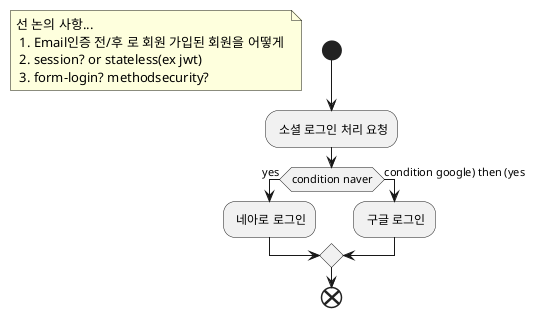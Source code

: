@startuml
start
floating note left : 선 논의 사항...\n 1. Email인증 전/후 로 회원 가입된 회원을 어떻게 \n 2. session? or stateless(ex jwt) \n 3. form-login? methodsecurity?
: 소셜 로그인 처리 요청;
if(condition naver) then (yes)
: 네아로 로그인;
else (condition google) then (yes)
: 구글 로그인;



endif
end
@enduml